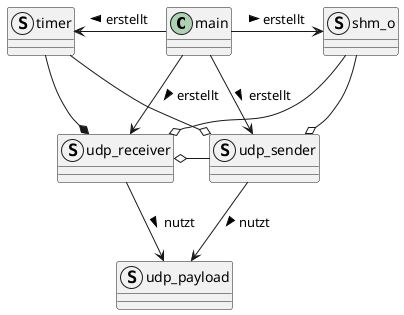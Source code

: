 @startuml

class main{}

together {
struct shm_o{}

struct timer{}

struct udp_sender {}

struct udp_receiver{}

struct udp_payload {}
}

udp_sender o-up- shm_o
udp_sender o-- timer
udp_receiver o-- shm_o
udp_receiver o-right- udp_sender
udp_receiver *-- timer

main -right-> shm_o: erstellt >
main --> udp_sender: erstellt >
main --> udp_receiver: erstellt >
main -left-> timer: erstellt >
udp_sender --> udp_payload: nutzt >
udp_receiver --> udp_payload: nutzt >


@enduml